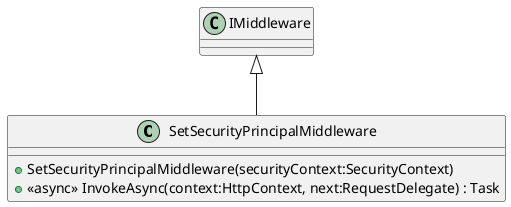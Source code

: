 @startuml
class SetSecurityPrincipalMiddleware {
    + SetSecurityPrincipalMiddleware(securityContext:SecurityContext)
    + <<async>> InvokeAsync(context:HttpContext, next:RequestDelegate) : Task
}
IMiddleware <|-- SetSecurityPrincipalMiddleware
@enduml
